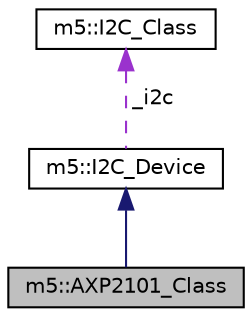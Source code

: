 digraph "m5::AXP2101_Class"
{
 // LATEX_PDF_SIZE
  edge [fontname="Helvetica",fontsize="10",labelfontname="Helvetica",labelfontsize="10"];
  node [fontname="Helvetica",fontsize="10",shape=record];
  Node1 [label="m5::AXP2101_Class",height=0.2,width=0.4,color="black", fillcolor="grey75", style="filled", fontcolor="black",tooltip=" "];
  Node2 -> Node1 [dir="back",color="midnightblue",fontsize="10",style="solid",fontname="Helvetica"];
  Node2 [label="m5::I2C_Device",height=0.2,width=0.4,color="black", fillcolor="white", style="filled",URL="$classm5_1_1I2C__Device.html",tooltip=" "];
  Node3 -> Node2 [dir="back",color="darkorchid3",fontsize="10",style="dashed",label=" _i2c" ,fontname="Helvetica"];
  Node3 [label="m5::I2C_Class",height=0.2,width=0.4,color="black", fillcolor="white", style="filled",URL="$classm5_1_1I2C__Class.html",tooltip=" "];
}
